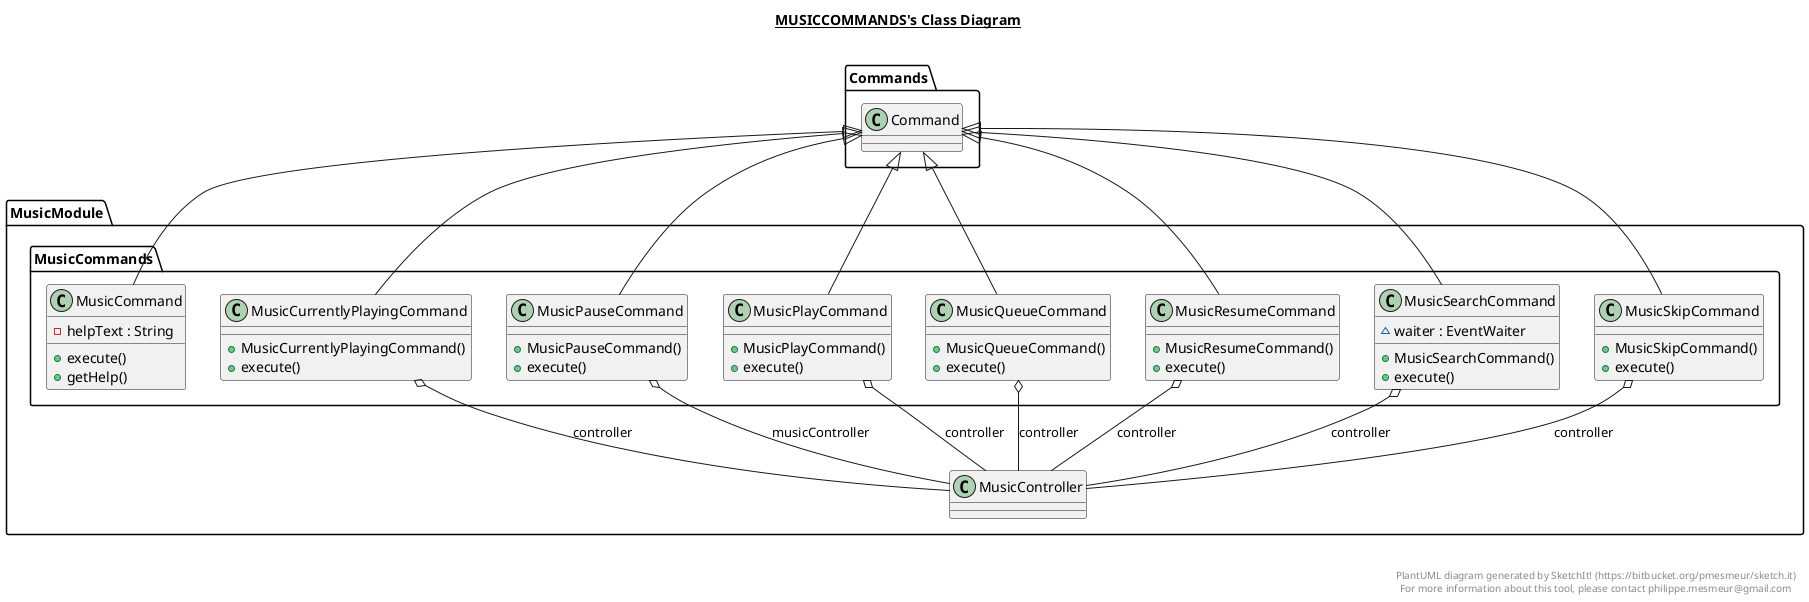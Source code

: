 @startuml

title __MUSICCOMMANDS's Class Diagram__\n

  namespace MusicModule {
    namespace MusicCommands {
      class MusicModule.MusicCommands.MusicCommand {
          - helpText : String
          + execute()
          + getHelp()
      }
    }
  }
  

  namespace MusicModule {
    namespace MusicCommands {
      class MusicModule.MusicCommands.MusicCurrentlyPlayingCommand {
          + MusicCurrentlyPlayingCommand()
          + execute()
      }
    }
  }
  

  namespace MusicModule {
    namespace MusicCommands {
      class MusicModule.MusicCommands.MusicPauseCommand {
          + MusicPauseCommand()
          + execute()
      }
    }
  }
  

  namespace MusicModule {
    namespace MusicCommands {
      class MusicModule.MusicCommands.MusicPlayCommand {
          + MusicPlayCommand()
          + execute()
      }
    }
  }
  

  namespace MusicModule {
    namespace MusicCommands {
      class MusicModule.MusicCommands.MusicQueueCommand {
          + MusicQueueCommand()
          + execute()
      }
    }
  }
  

  namespace MusicModule {
    namespace MusicCommands {
      class MusicModule.MusicCommands.MusicResumeCommand {
          + MusicResumeCommand()
          + execute()
      }
    }
  }
  

  namespace MusicModule {
    namespace MusicCommands {
      class MusicModule.MusicCommands.MusicSearchCommand {
          ~ waiter : EventWaiter
          + MusicSearchCommand()
          + execute()
      }
    }
  }
  

  namespace MusicModule {
    namespace MusicCommands {
      class MusicModule.MusicCommands.MusicSkipCommand {
          + MusicSkipCommand()
          + execute()
      }
    }
  }
  

  MusicModule.MusicCommands.MusicCommand -up-|> Commands.Command
  MusicModule.MusicCommands.MusicCurrentlyPlayingCommand -up-|> Commands.Command
  MusicModule.MusicCommands.MusicCurrentlyPlayingCommand o-- MusicModule.MusicController : controller
  MusicModule.MusicCommands.MusicPauseCommand -up-|> Commands.Command
  MusicModule.MusicCommands.MusicPauseCommand o-- MusicModule.MusicController : musicController
  MusicModule.MusicCommands.MusicPlayCommand -up-|> Commands.Command
  MusicModule.MusicCommands.MusicPlayCommand o-- MusicModule.MusicController : controller
  MusicModule.MusicCommands.MusicQueueCommand -up-|> Commands.Command
  MusicModule.MusicCommands.MusicQueueCommand o-- MusicModule.MusicController : controller
  MusicModule.MusicCommands.MusicResumeCommand -up-|> Commands.Command
  MusicModule.MusicCommands.MusicResumeCommand o-- MusicModule.MusicController : controller
  MusicModule.MusicCommands.MusicSearchCommand -up-|> Commands.Command
  MusicModule.MusicCommands.MusicSearchCommand o-- MusicModule.MusicController : controller
  MusicModule.MusicCommands.MusicSkipCommand -up-|> Commands.Command
  MusicModule.MusicCommands.MusicSkipCommand o-- MusicModule.MusicController : controller


right footer


PlantUML diagram generated by SketchIt! (https://bitbucket.org/pmesmeur/sketch.it)
For more information about this tool, please contact philippe.mesmeur@gmail.com
endfooter

@enduml
